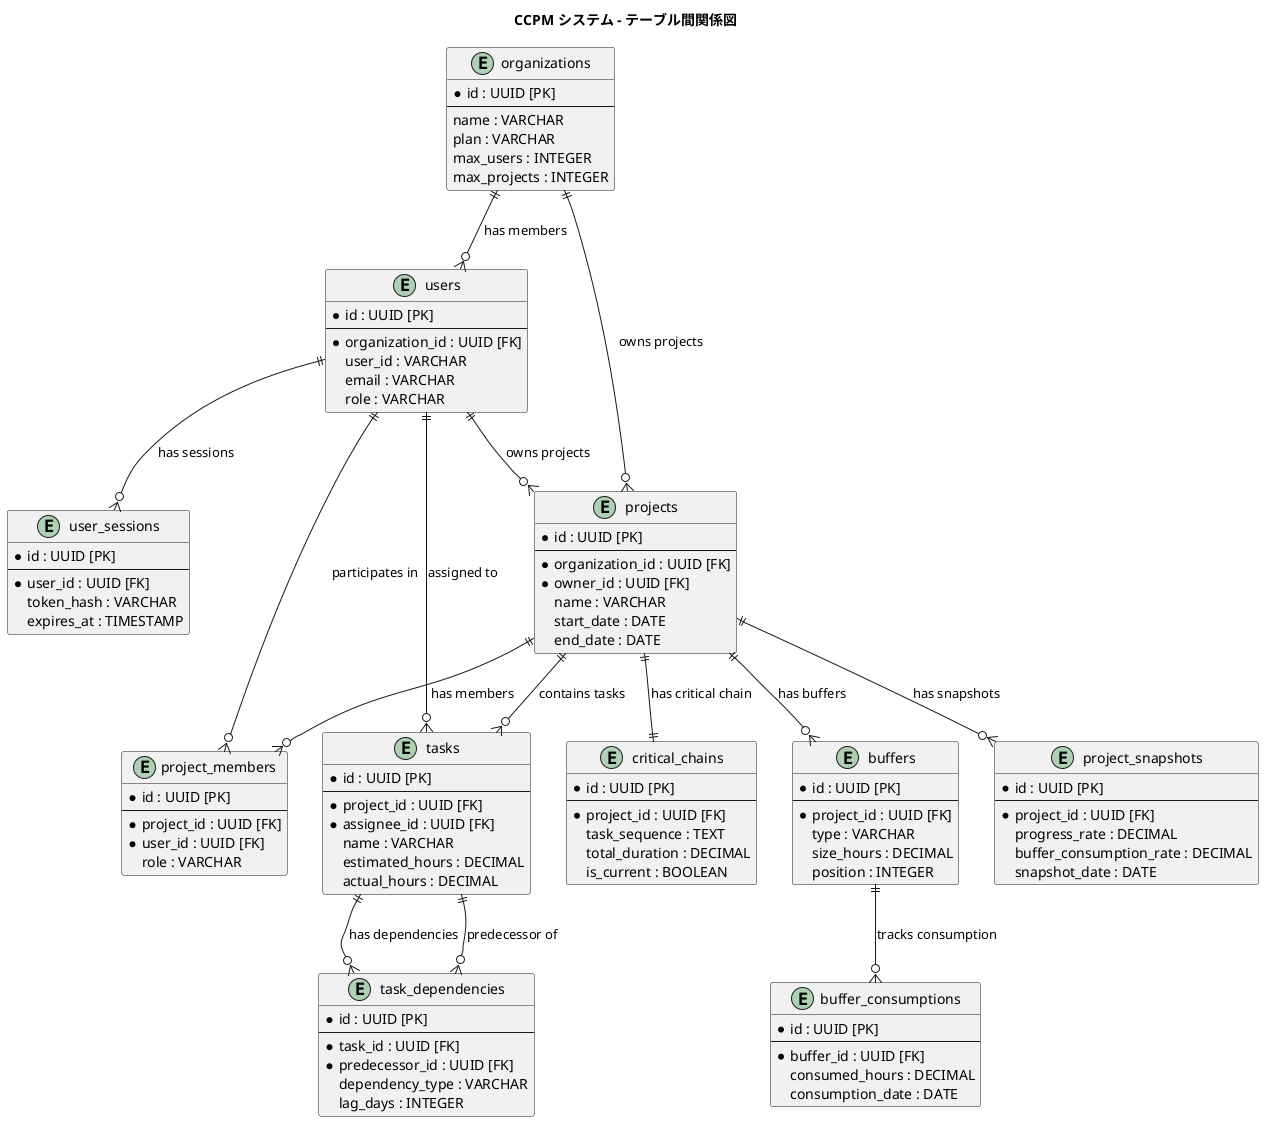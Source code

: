 @startuml Database Relationships
title CCPM システム - テーブル間関係図

entity "organizations" as org {
  * id : UUID [PK]
  --
  name : VARCHAR
  plan : VARCHAR
  max_users : INTEGER
  max_projects : INTEGER
}

entity "users" as user {
  * id : UUID [PK]
  --
  * organization_id : UUID [FK]
  user_id : VARCHAR
  email : VARCHAR
  role : VARCHAR
}

entity "user_sessions" as session {
  * id : UUID [PK]
  --
  * user_id : UUID [FK]
  token_hash : VARCHAR
  expires_at : TIMESTAMP
}

entity "projects" as proj {
  * id : UUID [PK]
  --
  * organization_id : UUID [FK]
  * owner_id : UUID [FK]
  name : VARCHAR
  start_date : DATE
  end_date : DATE
}

entity "project_members" as member {
  * id : UUID [PK]
  --
  * project_id : UUID [FK]
  * user_id : UUID [FK]
  role : VARCHAR
}

entity "tasks" as task {
  * id : UUID [PK]
  --
  * project_id : UUID [FK]
  * assignee_id : UUID [FK]
  name : VARCHAR
  estimated_hours : DECIMAL
  actual_hours : DECIMAL
}

entity "task_dependencies" as dep {
  * id : UUID [PK]
  --
  * task_id : UUID [FK]
  * predecessor_id : UUID [FK]
  dependency_type : VARCHAR
  lag_days : INTEGER
}

entity "critical_chains" as chain {
  * id : UUID [PK]
  --
  * project_id : UUID [FK]
  task_sequence : TEXT
  total_duration : DECIMAL
  is_current : BOOLEAN
}

entity "buffers" as buffer {
  * id : UUID [PK]
  --
  * project_id : UUID [FK]
  type : VARCHAR
  size_hours : DECIMAL
  position : INTEGER
}

entity "buffer_consumptions" as consumption {
  * id : UUID [PK]
  --
  * buffer_id : UUID [FK]
  consumed_hours : DECIMAL
  consumption_date : DATE
}

entity "project_snapshots" as snapshot {
  * id : UUID [PK]
  --
  * project_id : UUID [FK]
  progress_rate : DECIMAL
  buffer_consumption_rate : DECIMAL
  snapshot_date : DATE
}

' 1:N relationships
org ||--o{ user : "has members"
org ||--o{ proj : "owns projects"
user ||--o{ session : "has sessions"
user ||--o{ proj : "owns projects"
proj ||--o{ member : "has members"
proj ||--o{ task : "contains tasks"
proj ||--|| chain : "has critical chain"
proj ||--o{ buffer : "has buffers"
proj ||--o{ snapshot : "has snapshots"
user ||--o{ member : "participates in"
user ||--o{ task : "assigned to"
task ||--o{ dep : "has dependencies"
task ||--o{ dep : "predecessor of"
buffer ||--o{ consumption : "tracks consumption"

@enduml